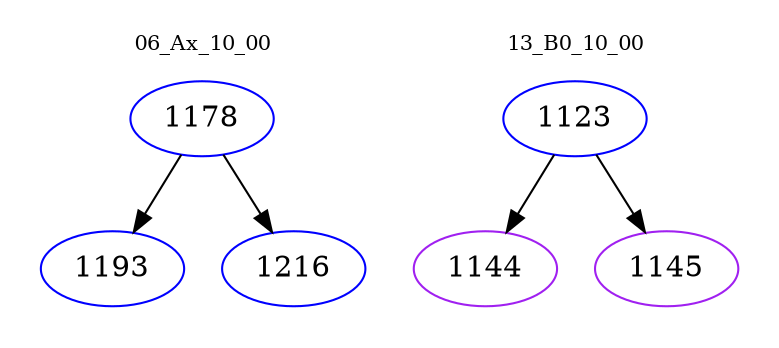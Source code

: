 digraph{
subgraph cluster_0 {
color = white
label = "06_Ax_10_00";
fontsize=10;
T0_1178 [label="1178", color="blue"]
T0_1178 -> T0_1193 [color="black"]
T0_1193 [label="1193", color="blue"]
T0_1178 -> T0_1216 [color="black"]
T0_1216 [label="1216", color="blue"]
}
subgraph cluster_1 {
color = white
label = "13_B0_10_00";
fontsize=10;
T1_1123 [label="1123", color="blue"]
T1_1123 -> T1_1144 [color="black"]
T1_1144 [label="1144", color="purple"]
T1_1123 -> T1_1145 [color="black"]
T1_1145 [label="1145", color="purple"]
}
}

